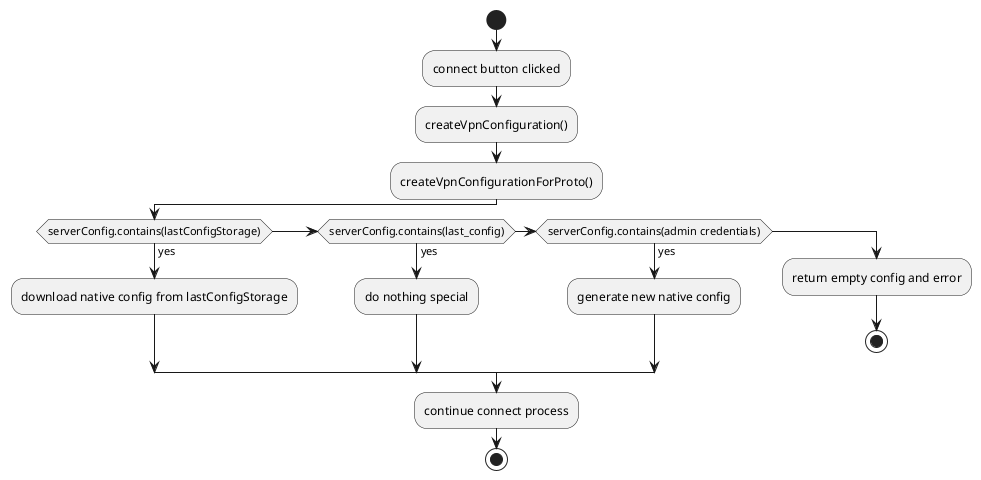 @startuml configProcessingOnConnection
start

:connect button clicked;
:createVpnConfiguration();
:createVpnConfigurationForProto();

if (serverConfig.contains(lastConfigStorage)) then (yes)
    :download native config from lastConfigStorage;
else if (serverConfig.contains(last_config)) then (yes)
    :do nothing special;
else if (serverConfig.contains(admin credentials)) then (yes)
    :generate new native config;
else 
    :return empty config and error;
    stop
endif
:continue connect process;
stop
@enduml
